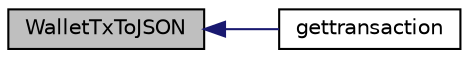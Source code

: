 digraph "WalletTxToJSON"
{
  edge [fontname="Helvetica",fontsize="10",labelfontname="Helvetica",labelfontsize="10"];
  node [fontname="Helvetica",fontsize="10",shape=record];
  rankdir="LR";
  Node2369 [label="WalletTxToJSON",height=0.2,width=0.4,color="black", fillcolor="grey75", style="filled", fontcolor="black"];
  Node2369 -> Node2370 [dir="back",color="midnightblue",fontsize="10",style="solid",fontname="Helvetica"];
  Node2370 [label="gettransaction",height=0.2,width=0.4,color="black", fillcolor="white", style="filled",URL="$rpcwallet_8cpp.html#a845c15a1402787fcf2cc021111ea89f5"];
}
